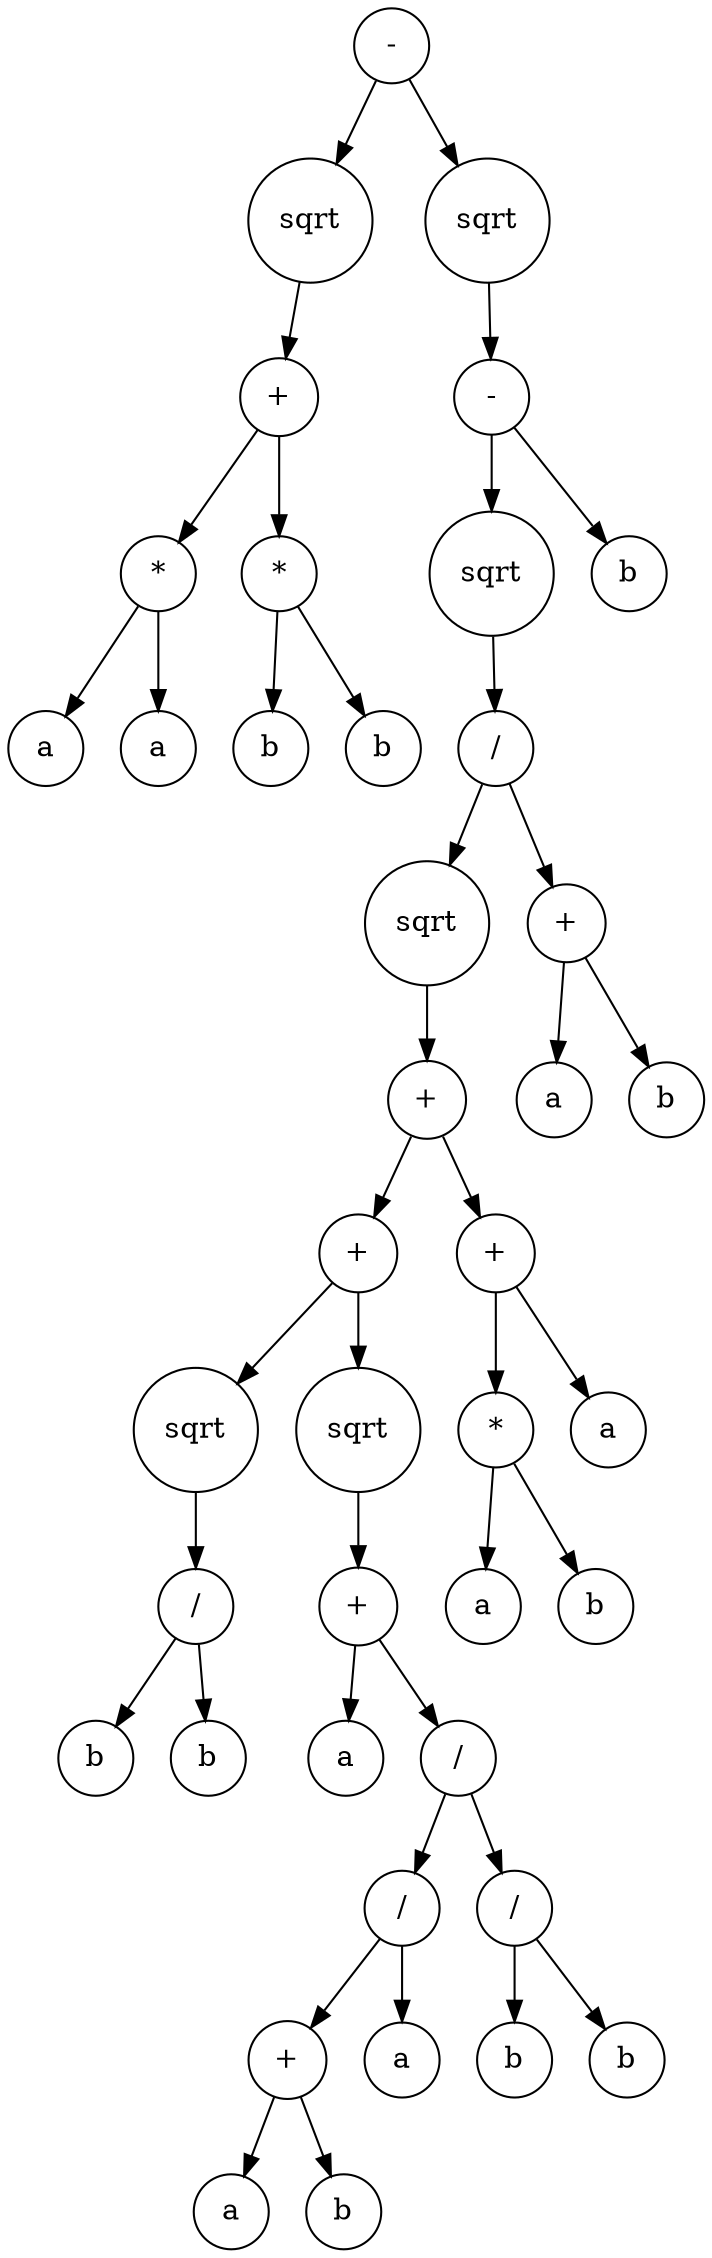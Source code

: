 digraph g {
graph [ordering=out];
node [shape=circle];
n[label = "-"];
n0[label = "sqrt"];
n00[label = "+"];
n000[label = "*"];
n0000[label = "a"];
n000 -> n0000;
n0001[label = "a"];
n000 -> n0001;
n00 -> n000;
n001[label = "*"];
n0010[label = "b"];
n001 -> n0010;
n0011[label = "b"];
n001 -> n0011;
n00 -> n001;
n0 -> n00;
n -> n0;
n1[label = "sqrt"];
n10[label = "-"];
n100[label = "sqrt"];
n1000[label = "/"];
n10000[label = "sqrt"];
n100000[label = "+"];
n1000000[label = "+"];
n10000000[label = "sqrt"];
n100000000[label = "/"];
n1000000000[label = "b"];
n100000000 -> n1000000000;
n1000000001[label = "b"];
n100000000 -> n1000000001;
n10000000 -> n100000000;
n1000000 -> n10000000;
n10000001[label = "sqrt"];
n100000010[label = "+"];
n1000000100[label = "a"];
n100000010 -> n1000000100;
n1000000101[label = "/"];
n10000001010[label = "/"];
n100000010100[label = "+"];
n1000000101000[label = "a"];
n100000010100 -> n1000000101000;
n1000000101001[label = "b"];
n100000010100 -> n1000000101001;
n10000001010 -> n100000010100;
n100000010101[label = "a"];
n10000001010 -> n100000010101;
n1000000101 -> n10000001010;
n10000001011[label = "/"];
n100000010110[label = "b"];
n10000001011 -> n100000010110;
n100000010111[label = "b"];
n10000001011 -> n100000010111;
n1000000101 -> n10000001011;
n100000010 -> n1000000101;
n10000001 -> n100000010;
n1000000 -> n10000001;
n100000 -> n1000000;
n1000001[label = "+"];
n10000010[label = "*"];
n100000100[label = "a"];
n10000010 -> n100000100;
n100000101[label = "b"];
n10000010 -> n100000101;
n1000001 -> n10000010;
n10000011[label = "a"];
n1000001 -> n10000011;
n100000 -> n1000001;
n10000 -> n100000;
n1000 -> n10000;
n10001[label = "+"];
n100010[label = "a"];
n10001 -> n100010;
n100011[label = "b"];
n10001 -> n100011;
n1000 -> n10001;
n100 -> n1000;
n10 -> n100;
n101[label = "b"];
n10 -> n101;
n1 -> n10;
n -> n1;
}

